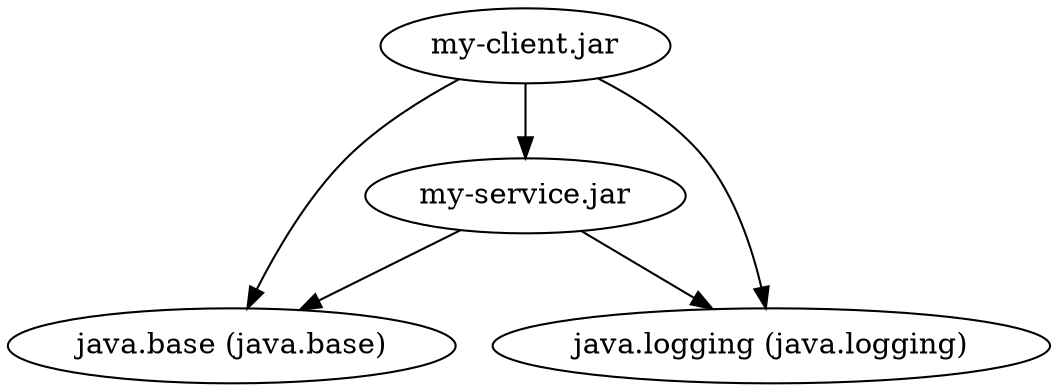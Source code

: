 digraph "summary" {
  "my-service.jar"                                   -> "java.base (java.base)";
  "my-service.jar"                                   -> "java.logging (java.logging)";
  "my-client.jar"                                    -> "java.base (java.base)";
  "my-client.jar"                                    -> "java.logging (java.logging)";
  "my-client.jar"                                    -> "my-service.jar";
}
